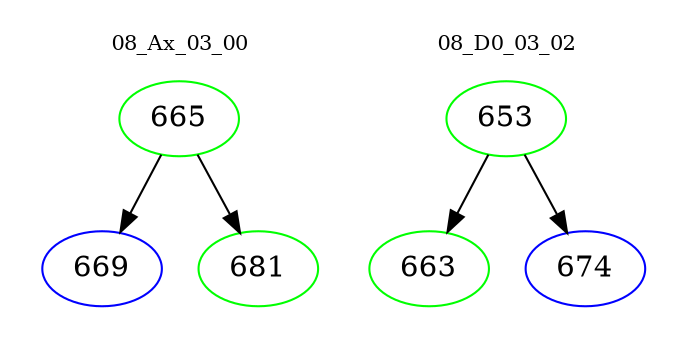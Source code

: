 digraph{
subgraph cluster_0 {
color = white
label = "08_Ax_03_00";
fontsize=10;
T0_665 [label="665", color="green"]
T0_665 -> T0_669 [color="black"]
T0_669 [label="669", color="blue"]
T0_665 -> T0_681 [color="black"]
T0_681 [label="681", color="green"]
}
subgraph cluster_1 {
color = white
label = "08_D0_03_02";
fontsize=10;
T1_653 [label="653", color="green"]
T1_653 -> T1_663 [color="black"]
T1_663 [label="663", color="green"]
T1_653 -> T1_674 [color="black"]
T1_674 [label="674", color="blue"]
}
}
